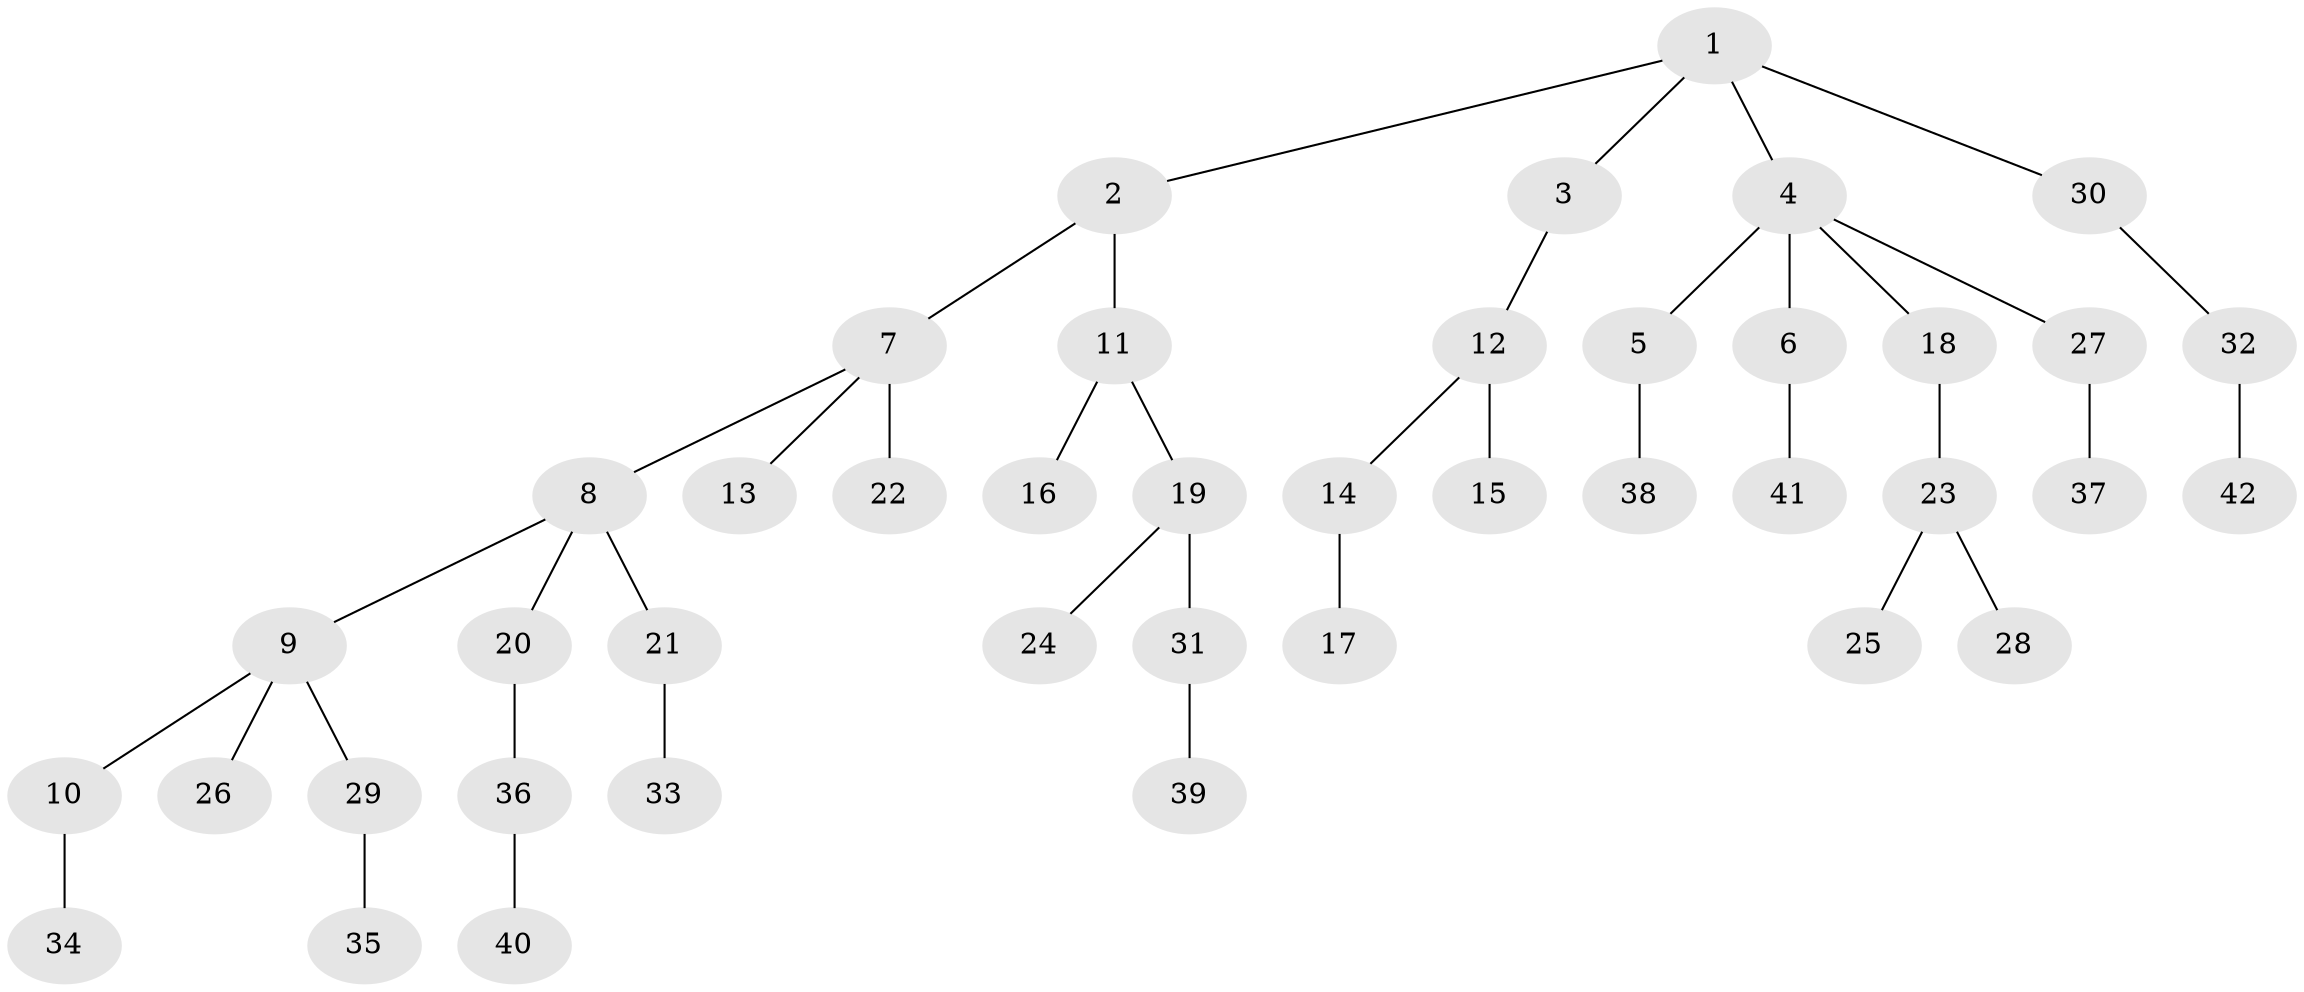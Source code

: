 // original degree distribution, {1: 0.4935064935064935, 5: 0.025974025974025976, 2: 0.2597402597402597, 6: 0.03896103896103896, 3: 0.12987012987012986, 4: 0.05194805194805195}
// Generated by graph-tools (version 1.1) at 2025/51/03/04/25 22:51:36]
// undirected, 42 vertices, 41 edges
graph export_dot {
  node [color=gray90,style=filled];
  1;
  2;
  3;
  4;
  5;
  6;
  7;
  8;
  9;
  10;
  11;
  12;
  13;
  14;
  15;
  16;
  17;
  18;
  19;
  20;
  21;
  22;
  23;
  24;
  25;
  26;
  27;
  28;
  29;
  30;
  31;
  32;
  33;
  34;
  35;
  36;
  37;
  38;
  39;
  40;
  41;
  42;
  1 -- 2 [weight=1.0];
  1 -- 3 [weight=1.0];
  1 -- 4 [weight=1.0];
  1 -- 30 [weight=1.0];
  2 -- 7 [weight=1.0];
  2 -- 11 [weight=2.0];
  3 -- 12 [weight=1.0];
  4 -- 5 [weight=1.0];
  4 -- 6 [weight=1.0];
  4 -- 18 [weight=1.0];
  4 -- 27 [weight=1.0];
  5 -- 38 [weight=1.0];
  6 -- 41 [weight=1.0];
  7 -- 8 [weight=1.0];
  7 -- 13 [weight=1.0];
  7 -- 22 [weight=2.0];
  8 -- 9 [weight=1.0];
  8 -- 20 [weight=1.0];
  8 -- 21 [weight=2.0];
  9 -- 10 [weight=1.0];
  9 -- 26 [weight=1.0];
  9 -- 29 [weight=1.0];
  10 -- 34 [weight=1.0];
  11 -- 16 [weight=1.0];
  11 -- 19 [weight=1.0];
  12 -- 14 [weight=1.0];
  12 -- 15 [weight=1.0];
  14 -- 17 [weight=2.0];
  18 -- 23 [weight=1.0];
  19 -- 24 [weight=1.0];
  19 -- 31 [weight=1.0];
  20 -- 36 [weight=1.0];
  21 -- 33 [weight=1.0];
  23 -- 25 [weight=1.0];
  23 -- 28 [weight=1.0];
  27 -- 37 [weight=1.0];
  29 -- 35 [weight=1.0];
  30 -- 32 [weight=1.0];
  31 -- 39 [weight=1.0];
  32 -- 42 [weight=1.0];
  36 -- 40 [weight=1.0];
}
